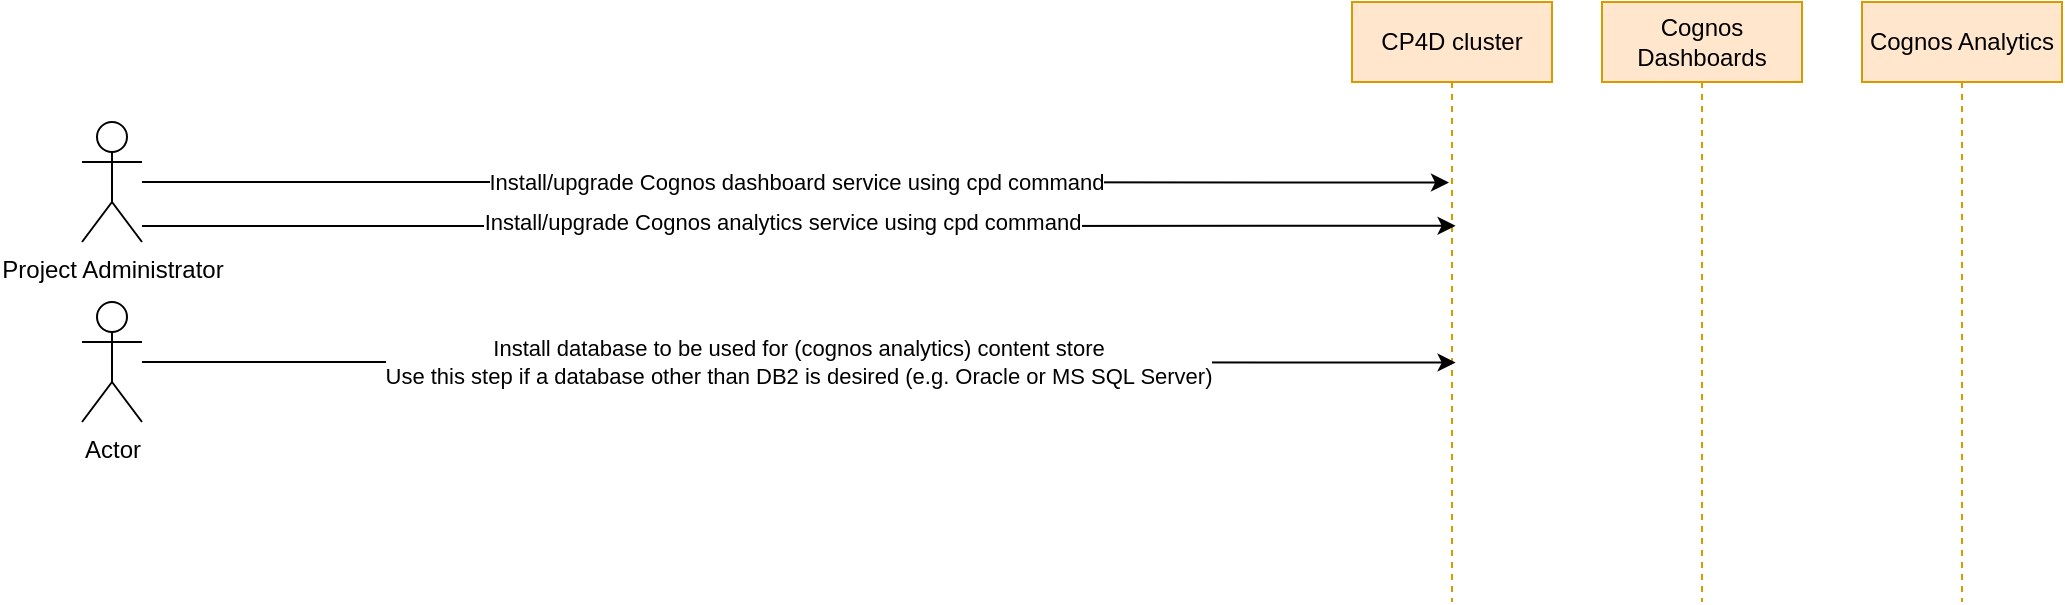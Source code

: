 <mxfile version="13.4.6" type="github">
  <diagram id="7IlClS1Jov7Y3Icy13KO" name="Page-1">
    <mxGraphModel dx="1527" dy="347" grid="1" gridSize="10" guides="1" tooltips="1" connect="1" arrows="1" fold="1" page="1" pageScale="1" pageWidth="850" pageHeight="1100" math="0" shadow="0">
      <root>
        <mxCell id="0" />
        <mxCell id="1" parent="0" />
        <mxCell id="VCkswo2sjKY-mE9S0TnJ-1" value="Cognos Analytics" style="shape=umlLifeline;perimeter=lifelinePerimeter;whiteSpace=wrap;html=1;container=1;collapsible=0;recursiveResize=0;outlineConnect=0;fillColor=#ffe6cc;strokeColor=#d79b00;" vertex="1" parent="1">
          <mxGeometry x="580" y="70" width="100" height="300" as="geometry" />
        </mxCell>
        <mxCell id="VCkswo2sjKY-mE9S0TnJ-2" value="Cognos Dashboards" style="shape=umlLifeline;perimeter=lifelinePerimeter;whiteSpace=wrap;html=1;container=1;collapsible=0;recursiveResize=0;outlineConnect=0;fillColor=#ffe6cc;strokeColor=#d79b00;" vertex="1" parent="1">
          <mxGeometry x="450" y="70" width="100" height="300" as="geometry" />
        </mxCell>
        <mxCell id="VCkswo2sjKY-mE9S0TnJ-3" value="CP4D cluster" style="shape=umlLifeline;perimeter=lifelinePerimeter;whiteSpace=wrap;html=1;container=1;collapsible=0;recursiveResize=0;outlineConnect=0;fillColor=#ffe6cc;strokeColor=#d79b00;" vertex="1" parent="1">
          <mxGeometry x="325" y="70" width="100" height="300" as="geometry" />
        </mxCell>
        <mxCell id="VCkswo2sjKY-mE9S0TnJ-5" value="Install/upgrade Cognos dashboard service using cpd command" style="edgeStyle=orthogonalEdgeStyle;rounded=0;orthogonalLoop=1;jettySize=auto;html=1;entryX=0.485;entryY=0.301;entryDx=0;entryDy=0;entryPerimeter=0;" edge="1" parent="1" source="VCkswo2sjKY-mE9S0TnJ-4" target="VCkswo2sjKY-mE9S0TnJ-3">
          <mxGeometry relative="1" as="geometry" />
        </mxCell>
        <mxCell id="VCkswo2sjKY-mE9S0TnJ-6" style="edgeStyle=orthogonalEdgeStyle;rounded=0;orthogonalLoop=1;jettySize=auto;html=1;entryX=0.518;entryY=0.373;entryDx=0;entryDy=0;entryPerimeter=0;" edge="1" parent="1" source="VCkswo2sjKY-mE9S0TnJ-4" target="VCkswo2sjKY-mE9S0TnJ-3">
          <mxGeometry relative="1" as="geometry">
            <Array as="points">
              <mxPoint x="-130" y="182" />
              <mxPoint x="-130" y="182" />
            </Array>
          </mxGeometry>
        </mxCell>
        <mxCell id="VCkswo2sjKY-mE9S0TnJ-7" value="Install/upgrade Cognos analytics service using cpd command" style="edgeLabel;html=1;align=center;verticalAlign=middle;resizable=0;points=[];" vertex="1" connectable="0" parent="VCkswo2sjKY-mE9S0TnJ-6">
          <mxGeometry x="-0.224" relative="1" as="geometry">
            <mxPoint x="65.24" y="-1.98" as="offset" />
          </mxGeometry>
        </mxCell>
        <mxCell id="VCkswo2sjKY-mE9S0TnJ-4" value="Project Administrator" style="shape=umlActor;verticalLabelPosition=bottom;verticalAlign=top;html=1;" vertex="1" parent="1">
          <mxGeometry x="-310" y="130" width="30" height="60" as="geometry" />
        </mxCell>
        <mxCell id="VCkswo2sjKY-mE9S0TnJ-9" value="Install database to be used for (cognos analytics) content store&lt;br&gt;Use this step if a database other than DB2 is desired (e.g. Oracle or MS SQL Server)" style="edgeStyle=orthogonalEdgeStyle;rounded=0;orthogonalLoop=1;jettySize=auto;html=1;entryX=0.518;entryY=0.601;entryDx=0;entryDy=0;entryPerimeter=0;" edge="1" parent="1" source="VCkswo2sjKY-mE9S0TnJ-8" target="VCkswo2sjKY-mE9S0TnJ-3">
          <mxGeometry relative="1" as="geometry" />
        </mxCell>
        <mxCell id="VCkswo2sjKY-mE9S0TnJ-8" value="Actor" style="shape=umlActor;verticalLabelPosition=bottom;verticalAlign=top;html=1;" vertex="1" parent="1">
          <mxGeometry x="-310" y="220" width="30" height="60" as="geometry" />
        </mxCell>
      </root>
    </mxGraphModel>
  </diagram>
</mxfile>
